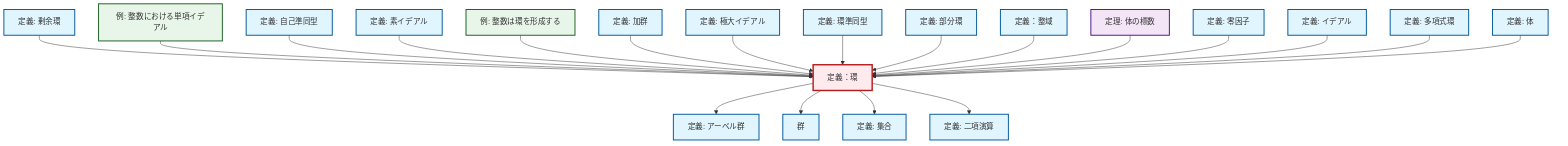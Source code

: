 graph TD
    classDef definition fill:#e1f5fe,stroke:#01579b,stroke-width:2px
    classDef theorem fill:#f3e5f5,stroke:#4a148c,stroke-width:2px
    classDef axiom fill:#fff3e0,stroke:#e65100,stroke-width:2px
    classDef example fill:#e8f5e9,stroke:#1b5e20,stroke-width:2px
    classDef current fill:#ffebee,stroke:#b71c1c,stroke-width:3px
    def-polynomial-ring["定義: 多項式環"]:::definition
    def-endomorphism["定義: 自己準同型"]:::definition
    def-module["定義: 加群"]:::definition
    def-ideal["定義: イデアル"]:::definition
    def-zero-divisor["定義: 零因子"]:::definition
    def-group["群"]:::definition
    def-integral-domain["定義：整域"]:::definition
    ex-principal-ideal["例: 整数における単項イデアル"]:::example
    def-ring["定義：環"]:::definition
    thm-field-characteristic["定理: 体の標数"]:::theorem
    def-field["定義: 体"]:::definition
    def-ring-homomorphism["定義: 環準同型"]:::definition
    def-prime-ideal["定義: 素イデアル"]:::definition
    def-subring["定義: 部分環"]:::definition
    def-abelian-group["定義: アーベル群"]:::definition
    def-set["定義: 集合"]:::definition
    def-quotient-ring["定義: 剰余環"]:::definition
    def-maximal-ideal["定義: 極大イデアル"]:::definition
    ex-integers-ring["例: 整数は環を形成する"]:::example
    def-binary-operation["定義: 二項演算"]:::definition
    def-quotient-ring --> def-ring
    ex-principal-ideal --> def-ring
    def-ring --> def-abelian-group
    def-endomorphism --> def-ring
    def-prime-ideal --> def-ring
    ex-integers-ring --> def-ring
    def-module --> def-ring
    def-maximal-ideal --> def-ring
    def-ring-homomorphism --> def-ring
    def-subring --> def-ring
    def-ring --> def-group
    def-ring --> def-set
    def-ring --> def-binary-operation
    def-integral-domain --> def-ring
    thm-field-characteristic --> def-ring
    def-zero-divisor --> def-ring
    def-ideal --> def-ring
    def-polynomial-ring --> def-ring
    def-field --> def-ring
    class def-ring current